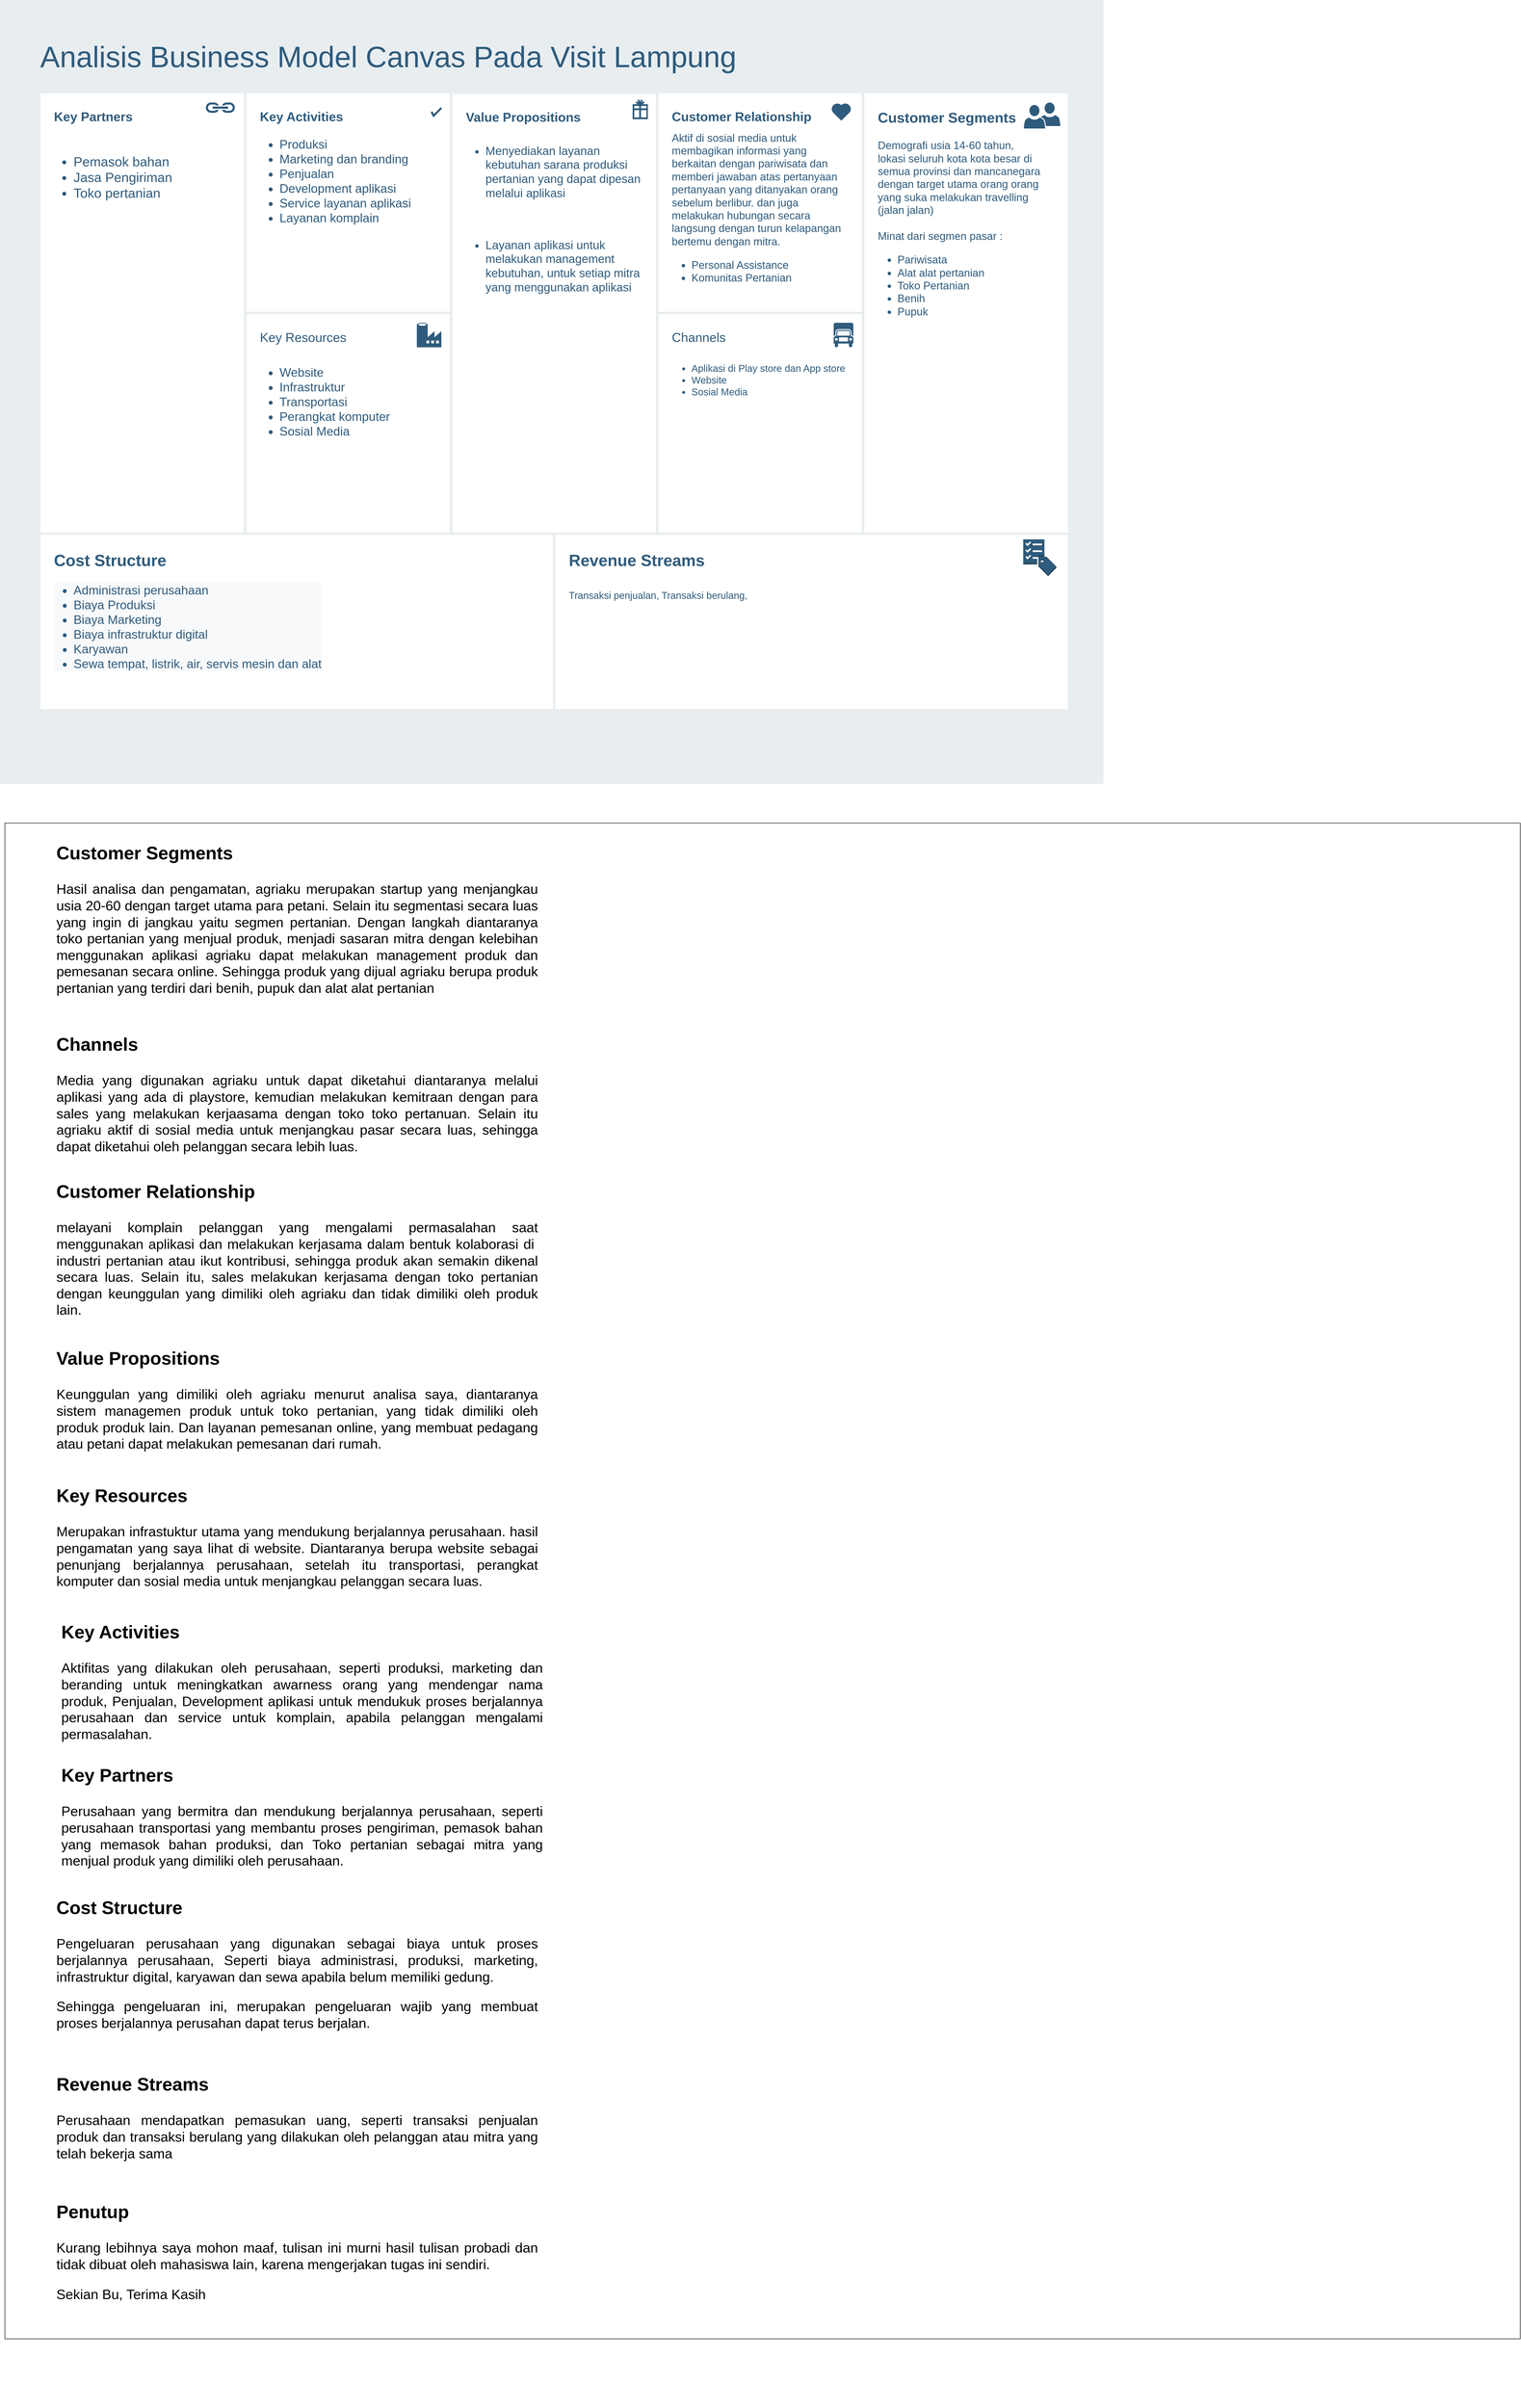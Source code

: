 <mxfile version="18.0.2" type="github" pages="2">
  <diagram id="07fea595-8f29-1299-0266-81d95cde20df" name="Page-1">
    <mxGraphModel dx="3376" dy="600" grid="1" gridSize="10" guides="1" tooltips="1" connect="1" arrows="1" fold="1" page="1" pageScale="1" pageWidth="1169" pageHeight="827" background="none" math="0" shadow="0">
      <root>
        <mxCell id="0" />
        <mxCell id="1" parent="0" />
        <mxCell id="698" value="" style="rounded=0;whiteSpace=wrap;html=1;shadow=0;labelBackgroundColor=none;strokeColor=none;strokeWidth=3;fillColor=#e8edf0;fontSize=60;fontColor=#2F5B7C;align=left;" parent="1" vertex="1">
          <mxGeometry x="-2290" y="32" width="2250" height="1598" as="geometry" />
        </mxCell>
        <mxCell id="699" value="&lt;div style=&quot;font-size: 26px&quot;&gt;&lt;font style=&quot;font-size: 26px&quot;&gt;&lt;b&gt;Customer Relationship&lt;/b&gt;&lt;/font&gt;&lt;/div&gt;&lt;div style=&quot;font-size: 22px&quot;&gt;&lt;font style=&quot;font-size: 22px&quot;&gt;&lt;div style=&quot;font-size: 12px&quot;&gt;&lt;br&gt;&lt;/div&gt;&lt;div&gt;&lt;font style=&quot;font-size: 22px&quot;&gt;Aktif di sosial media untuk membagikan informasi yang berkaitan dengan pariwisata dan&amp;nbsp; memberi jawaban atas pertanyaan pertanyaan yang ditanyakan orang sebelum berlibur. dan juga melakukan hubungan secara langsung dengan turun kelapangan bertemu dengan mitra.&amp;nbsp;&lt;/font&gt;&lt;/div&gt;&lt;/font&gt;&lt;/div&gt;&lt;div style=&quot;font-size: 22px&quot;&gt;&lt;ul&gt;&lt;li&gt;&lt;font style=&quot;font-size: 22px&quot;&gt;Personal Assistance&lt;/font&gt;&lt;/li&gt;&lt;li&gt;&lt;font style=&quot;font-size: 22px&quot;&gt;Komunitas Pertanian&lt;/font&gt;&lt;/li&gt;&lt;/ul&gt;&lt;/div&gt;" style="rounded=0;whiteSpace=wrap;html=1;shadow=0;labelBackgroundColor=none;strokeColor=#e8edf0;strokeWidth=5;fillColor=#ffffff;fontSize=12;fontColor=#2F5B7C;align=left;verticalAlign=top;spacing=30;" parent="1" vertex="1">
          <mxGeometry x="-950" y="220" width="420" height="450" as="geometry" />
        </mxCell>
        <mxCell id="700" value="&lt;font&gt;&lt;font style=&quot;font-size: 26px&quot;&gt;&lt;b&gt;Key Partners&lt;/b&gt;&lt;/font&gt;&lt;br&gt;&lt;/font&gt;&lt;font style=&quot;font-size: 27px&quot;&gt;&lt;br&gt;&lt;ul&gt;&lt;li&gt;&lt;font style=&quot;font-size: 27px&quot;&gt;Pemasok bahan&amp;nbsp;&lt;/font&gt;&lt;/li&gt;&lt;li&gt;&lt;font style=&quot;font-size: 27px&quot;&gt;Jasa Pengiriman&lt;/font&gt;&lt;/li&gt;&lt;li&gt;&lt;font style=&quot;font-size: 27px&quot;&gt;Toko pertanian&lt;/font&gt;&lt;/li&gt;&lt;/ul&gt;&lt;/font&gt;" style="rounded=0;whiteSpace=wrap;html=1;shadow=0;labelBackgroundColor=none;strokeColor=#e8edf0;strokeWidth=5;fillColor=#ffffff;fontSize=12;fontColor=#2F5B7C;align=left;verticalAlign=top;spacing=30;" parent="1" vertex="1">
          <mxGeometry x="-2210" y="220" width="420" height="900" as="geometry" />
        </mxCell>
        <mxCell id="701" value="&lt;font&gt;&lt;font style=&quot;font-size: 26px&quot;&gt;&lt;b&gt;Key Activities&lt;/b&gt;&lt;/font&gt;&lt;br&gt;&lt;/font&gt;&lt;font style=&quot;font-size: 25px&quot;&gt;&lt;ul&gt;&lt;li&gt;Produksi&lt;/li&gt;&lt;li&gt;Marketing dan branding&amp;nbsp;&lt;/li&gt;&lt;li&gt;Penjualan&lt;/li&gt;&lt;li&gt;Development aplikasi&lt;/li&gt;&lt;li&gt;Service layanan aplikasi&lt;/li&gt;&lt;li&gt;Layanan komplain&lt;/li&gt;&lt;/ul&gt;&lt;/font&gt;" style="rounded=0;whiteSpace=wrap;html=1;shadow=0;labelBackgroundColor=none;strokeColor=#e8edf0;strokeWidth=5;fillColor=#ffffff;fontSize=12;fontColor=#2F5B7C;align=left;verticalAlign=top;spacing=30;" parent="1" vertex="1">
          <mxGeometry x="-1790" y="220" width="420" height="450" as="geometry" />
        </mxCell>
        <mxCell id="702" value="&lt;div&gt;&lt;font style=&quot;font-size: 26px&quot;&gt;Key Resources&lt;/font&gt;&lt;/div&gt;&lt;div&gt;&lt;br&gt;&lt;/div&gt;&lt;div style=&quot;font-size: 25px&quot;&gt;&lt;ul&gt;&lt;li&gt;Website&lt;/li&gt;&lt;li&gt;Infrastruktur&amp;nbsp;&lt;/li&gt;&lt;li&gt;Transportasi&lt;/li&gt;&lt;li&gt;Perangkat komputer&lt;/li&gt;&lt;li&gt;Sosial Media&lt;/li&gt;&lt;/ul&gt;&lt;/div&gt;" style="rounded=0;whiteSpace=wrap;html=1;shadow=0;labelBackgroundColor=none;strokeColor=#e8edf0;strokeWidth=5;fillColor=#ffffff;fontSize=12;fontColor=#2F5B7C;align=left;verticalAlign=top;spacing=30;" parent="1" vertex="1">
          <mxGeometry x="-1790" y="670" width="420" height="450" as="geometry" />
        </mxCell>
        <mxCell id="703" value="&lt;div style=&quot;font-size: 26px&quot;&gt;&lt;font style=&quot;font-size: 26px&quot;&gt;&lt;b&gt;Value Propositions&lt;/b&gt;&lt;/font&gt;&lt;/div&gt;&lt;div&gt;&lt;br&gt;&lt;/div&gt;&lt;div style=&quot;font-size: 24px&quot;&gt;&lt;div&gt;&lt;div&gt;&lt;ul&gt;&lt;li&gt;Menyediakan layanan kebutuhan sarana produksi pertanian yang dapat dipesan melalui aplikasi&lt;/li&gt;&lt;/ul&gt;&lt;div&gt;&lt;br&gt;&lt;/div&gt;&lt;ul&gt;&lt;li&gt;Layanan aplikasi untuk melakukan management kebutuhan, untuk setiap mitra yang menggunakan aplikasi&lt;/li&gt;&lt;/ul&gt;&lt;/div&gt;&lt;div&gt;&lt;br&gt;&lt;/div&gt;&lt;/div&gt;&lt;/div&gt;" style="rounded=0;whiteSpace=wrap;html=1;shadow=0;labelBackgroundColor=none;strokeColor=#e8edf0;strokeWidth=5;fillColor=#ffffff;fontSize=12;fontColor=#2F5B7C;align=left;verticalAlign=top;spacing=30;" parent="1" vertex="1">
          <mxGeometry x="-1370" y="221" width="420" height="900" as="geometry" />
        </mxCell>
        <mxCell id="704" value="&lt;div style=&quot;font-size: 29px&quot;&gt;&lt;font style=&quot;font-size: 29px&quot;&gt;&lt;b&gt;Customer Segments&lt;/b&gt;&lt;/font&gt;&lt;/div&gt;&lt;div style=&quot;font-size: 22px&quot;&gt;&lt;div&gt;&lt;br&gt;&lt;/div&gt;&lt;div&gt;Demografi usia 14-60 tahun,&amp;nbsp;&lt;/div&gt;&lt;div&gt;lokasi seluruh kota kota besar di semua provinsi dan mancanegara&lt;/div&gt;&lt;div&gt;dengan target utama orang orang yang suka melakukan travelling (jalan jalan)&lt;/div&gt;&lt;div&gt;&lt;br&gt;&lt;/div&gt;&lt;div&gt;Minat dari segmen pasar :&lt;/div&gt;&lt;ul&gt;&lt;li&gt;&lt;span&gt;Pariwisata&lt;/span&gt;&lt;br&gt;&lt;/li&gt;&lt;li&gt;Alat alat pertanian&lt;/li&gt;&lt;li&gt;Toko Pertanian&lt;/li&gt;&lt;li&gt;Benih&lt;/li&gt;&lt;li&gt;Pupuk&lt;/li&gt;&lt;/ul&gt;&lt;/div&gt;" style="rounded=0;whiteSpace=wrap;html=1;shadow=0;labelBackgroundColor=none;strokeColor=#e8edf0;strokeWidth=5;fillColor=#ffffff;fontSize=12;fontColor=#2F5B7C;align=left;verticalAlign=top;spacing=30;" parent="1" vertex="1">
          <mxGeometry x="-530" y="220" width="420" height="900" as="geometry" />
        </mxCell>
        <mxCell id="705" value="&lt;div&gt;&lt;font style=&quot;font-size: 26px&quot;&gt;Channels&lt;/font&gt;&lt;/div&gt;&lt;div&gt;&lt;br&gt;&lt;/div&gt;&lt;div style=&quot;font-size: 20px&quot;&gt;&lt;ul&gt;&lt;li&gt;Aplikasi di Play store dan App store&lt;/li&gt;&lt;li&gt;Website&lt;/li&gt;&lt;li&gt;Sosial Media&lt;/li&gt;&lt;/ul&gt;&lt;/div&gt;&lt;div&gt;&lt;br&gt;&lt;/div&gt;&lt;div style=&quot;font-size: 10px&quot;&gt;&lt;br&gt;&lt;/div&gt;" style="rounded=0;whiteSpace=wrap;html=1;shadow=0;labelBackgroundColor=none;strokeColor=#e8edf0;strokeWidth=5;fillColor=#ffffff;fontSize=12;fontColor=#2F5B7C;align=left;verticalAlign=top;spacing=30;" parent="1" vertex="1">
          <mxGeometry x="-950" y="670" width="420" height="450" as="geometry" />
        </mxCell>
        <mxCell id="706" value="&lt;span style=&quot;font-size: 33px&quot;&gt;&lt;b&gt;Cost Structure&lt;/b&gt;&lt;/span&gt;&lt;br&gt;&lt;ul style=&quot;color: rgb(47 , 91 , 124) ; font-family: &amp;#34;helvetica&amp;#34; ; font-size: 25px ; font-style: normal ; font-weight: 400 ; letter-spacing: normal ; text-align: left ; text-indent: 0px ; text-transform: none ; word-spacing: 0px ; background-color: rgb(248 , 249 , 250)&quot;&gt;&lt;li&gt;&lt;span style=&quot;font-family: &amp;#34;helvetica&amp;#34; ; font-size: 25px&quot;&gt;Administrasi perusahaan&lt;/span&gt;&lt;/li&gt;&lt;li&gt;Biaya Produksi&lt;/li&gt;&lt;li&gt;Biaya Marketing&lt;/li&gt;&lt;li&gt;Biaya infrastruktur digital&lt;/li&gt;&lt;li&gt;Karyawan&lt;/li&gt;&lt;li&gt;Sewa tempat, listrik, air, servis mesin dan alat&lt;/li&gt;&lt;/ul&gt;" style="rounded=0;whiteSpace=wrap;html=1;shadow=0;labelBackgroundColor=none;strokeColor=#e8edf0;strokeWidth=5;fillColor=#ffffff;fontSize=12;fontColor=#2F5B7C;align=left;verticalAlign=top;spacing=30;" parent="1" vertex="1">
          <mxGeometry x="-2210" y="1120" width="1050" height="360" as="geometry" />
        </mxCell>
        <mxCell id="707" value="&lt;div style=&quot;font-size: 33px&quot;&gt;&lt;font style=&quot;font-size: 33px&quot;&gt;&lt;b&gt;Revenue Streams&lt;/b&gt;&lt;/font&gt;&lt;/div&gt;&lt;div style=&quot;font-size: 33px&quot;&gt;&lt;font style=&quot;font-size: 33px&quot;&gt;&lt;b&gt;&lt;br&gt;&lt;/b&gt;&lt;/font&gt;&lt;/div&gt;&lt;div&gt;&lt;font style=&quot;font-size: 20px&quot;&gt;Transaksi penjualan, Transaksi berulang,&amp;nbsp;&lt;/font&gt;&lt;/div&gt;" style="rounded=0;whiteSpace=wrap;html=1;shadow=0;labelBackgroundColor=none;strokeColor=#e8edf0;strokeWidth=5;fillColor=#ffffff;fontSize=12;fontColor=#2F5B7C;align=left;verticalAlign=top;spacing=30;" parent="1" vertex="1">
          <mxGeometry x="-1160" y="1120" width="1050" height="360" as="geometry" />
        </mxCell>
        <mxCell id="708" value="Analisis Business Model Canvas Pada Visit Lampung" style="text;html=1;resizable=0;points=[];autosize=1;align=left;verticalAlign=top;spacingTop=-4;fontSize=60;fontColor=#2F5B7C;" parent="1" vertex="1">
          <mxGeometry x="-2210" y="110" width="1440" height="70" as="geometry" />
        </mxCell>
        <mxCell id="709" value="" style="html=1;verticalLabelPosition=bottom;labelBackgroundColor=#ffffff;verticalAlign=top;shadow=0;dashed=0;strokeWidth=4;shape=mxgraph.ios7.misc.check;strokeColor=#2F5B7C;fillColor=#ffffff;gradientColor=none;fontSize=12;fontColor=#2F5B7C;align=left;" parent="1" vertex="1">
          <mxGeometry x="-1410" y="252" width="20" height="16" as="geometry" />
        </mxCell>
        <mxCell id="710" value="" style="shape=mxgraph.signs.travel.present;html=1;fillColor=#2F5B7C;strokeColor=none;verticalLabelPosition=bottom;verticalAlign=top;align=center;shadow=0;labelBackgroundColor=none;fontSize=12;fontColor=#2F5B7C;" parent="1" vertex="1">
          <mxGeometry x="-1000" y="235" width="31" height="40" as="geometry" />
        </mxCell>
        <mxCell id="711" value="" style="html=1;verticalLabelPosition=bottom;labelBackgroundColor=#ffffff;verticalAlign=top;strokeWidth=3;strokeColor=none;fillColor=#2F5B7C;shadow=0;dashed=0;shape=mxgraph.ios7.icons.heart;fontSize=12;fontColor=#2F5B7C;align=left;" parent="1" vertex="1">
          <mxGeometry x="-595.0" y="242" width="41" height="36" as="geometry" />
        </mxCell>
        <mxCell id="715" value="" style="shadow=0;dashed=0;html=1;strokeColor=none;labelPosition=center;verticalLabelPosition=bottom;verticalAlign=top;shape=mxgraph.mscae.cloud.data_factory;fillColor=#2F5B7C;labelBackgroundColor=none;fontSize=10;fontColor=#2F5B7C;align=left;" parent="1" vertex="1">
          <mxGeometry x="-1440" y="690" width="50" height="50" as="geometry" />
        </mxCell>
        <mxCell id="716" value="" style="shape=mxgraph.signs.transportation.truck_6;html=1;fillColor=#2F5B7C;strokeColor=none;verticalLabelPosition=bottom;verticalAlign=top;align=center;shadow=0;labelBackgroundColor=none;fontSize=10;fontColor=#2F5B7C;aspect=fixed;" parent="1" vertex="1">
          <mxGeometry x="-590" y="690" width="40" height="50" as="geometry" />
        </mxCell>
        <mxCell id="717" value="" style="shape=image;html=1;verticalAlign=top;verticalLabelPosition=bottom;labelBackgroundColor=#ffffff;imageAspect=0;aspect=fixed;image=https://cdn4.iconfinder.com/data/icons/evil-icons-user-interface/64/price-128.png;shadow=0;strokeColor=#e8edf0;strokeWidth=3;fillColor=#2F5B7C;gradientColor=none;fontSize=10;fontColor=#2F5B7C;align=left;" parent="1" vertex="1">
          <mxGeometry x="-1226" y="1140" width="58" height="58" as="geometry" />
        </mxCell>
        <mxCell id="718" value="" style="dashed=0;html=1;shape=mxgraph.aws3.checklist_cost;fillColor=#2F5B7C;gradientColor=none;shadow=0;labelBackgroundColor=none;strokeColor=none;strokeWidth=3;fontSize=10;fontColor=#2F5B7C;align=left;" parent="1" vertex="1">
          <mxGeometry x="-203.5" y="1131.5" width="67.5" height="75" as="geometry" />
        </mxCell>
        <mxCell id="719" value="" style="shadow=0;dashed=0;html=1;strokeColor=none;fillColor=#2F5B7C;labelPosition=center;verticalLabelPosition=bottom;verticalAlign=top;outlineConnect=0;shape=mxgraph.office.concepts.link;labelBackgroundColor=none;fontSize=10;fontColor=#000000;align=left;" parent="1" vertex="1">
          <mxGeometry x="-1871" y="241" width="61" height="21" as="geometry" />
        </mxCell>
        <mxCell id="720" value="" style="group" parent="1" vertex="1" connectable="0">
          <mxGeometry x="-203.5" y="245" width="69" height="50" as="geometry" />
        </mxCell>
        <mxCell id="721" value="" style="shadow=0;dashed=0;html=1;strokeColor=#FFFFFF;labelPosition=center;verticalLabelPosition=bottom;verticalAlign=top;outlineConnect=0;shape=mxgraph.office.users.user;fillColor=#2F5B7C;labelBackgroundColor=none;fontSize=10;fontColor=#000000;align=left;strokeWidth=2;" parent="720" vertex="1">
          <mxGeometry x="31" y="-5" width="46" height="50" as="geometry" />
        </mxCell>
        <mxCell id="722" value="" style="shadow=0;dashed=0;html=1;strokeColor=#FFFFFF;labelPosition=center;verticalLabelPosition=bottom;verticalAlign=top;outlineConnect=0;shape=mxgraph.office.users.user;fillColor=#2F5B7C;labelBackgroundColor=none;fontSize=10;fontColor=#000000;align=left;strokeWidth=2;" parent="720" vertex="1">
          <mxGeometry width="46" height="50" as="geometry" />
        </mxCell>
        <mxCell id="HY5Q05fZ0Q8CobSA3AkG-749" value="" style="whiteSpace=wrap;html=1;aspect=fixed;fontSize=28;" parent="1" vertex="1">
          <mxGeometry x="-2280" y="1710" width="3090" height="3090" as="geometry" />
        </mxCell>
        <mxCell id="HY5Q05fZ0Q8CobSA3AkG-745" value="&lt;h1&gt;&lt;/h1&gt;&lt;h2&gt;&lt;font style=&quot;font-size: 37px&quot;&gt;Customer Segments&lt;/font&gt;&lt;/h2&gt;&lt;p style=&quot;text-align: justify&quot;&gt;&lt;font style=&quot;font-size: 28px&quot;&gt;Hasil analisa dan pengamatan, agriaku merupakan startup yang menjangkau usia 20-60 dengan target utama para petani. Selain itu segmentasi secara luas yang ingin di jangkau yaitu segmen pertanian. Dengan langkah diantaranya toko pertanian yang menjual produk, menjadi sasaran mitra dengan kelebihan menggunakan aplikasi agriaku dapat melakukan management produk dan pemesanan secara online. Sehingga produk yang dijual agriaku berupa produk pertanian yang terdiri dari benih, pupuk dan alat alat pertanian&lt;/font&gt;&lt;/p&gt;" style="text;html=1;strokeColor=none;fillColor=none;spacing=5;spacingTop=-20;whiteSpace=wrap;overflow=hidden;rounded=0;fontSize=27;" parent="1" vertex="1">
          <mxGeometry x="-2180" y="1720" width="990" height="450" as="geometry" />
        </mxCell>
        <mxCell id="HY5Q05fZ0Q8CobSA3AkG-750" value="&lt;h1&gt;&lt;/h1&gt;&lt;h2&gt;&lt;span style=&quot;font-size: 37px&quot;&gt;Channels&lt;/span&gt;&lt;/h2&gt;&lt;p style=&quot;text-align: justify&quot;&gt;&lt;font style=&quot;font-size: 28px&quot;&gt;Media yang digunakan agriaku untuk dapat diketahui diantaranya melalui aplikasi yang ada di playstore, kemudian melakukan kemitraan dengan para sales yang melakukan kerjaasama dengan toko toko pertanuan. Selain itu agriaku aktif di sosial media untuk menjangkau pasar secara luas, sehingga dapat diketahui oleh pelanggan secara lebih luas.&lt;/font&gt;&lt;/p&gt;" style="text;html=1;strokeColor=none;fillColor=none;spacing=5;spacingTop=-20;whiteSpace=wrap;overflow=hidden;rounded=0;fontSize=27;" parent="1" vertex="1">
          <mxGeometry x="-2180" y="2110" width="990" height="450" as="geometry" />
        </mxCell>
        <mxCell id="HY5Q05fZ0Q8CobSA3AkG-751" value="&lt;h1&gt;&lt;/h1&gt;&lt;h2&gt;&lt;span style=&quot;font-size: 37px&quot;&gt;Customer Relationship&lt;/span&gt;&lt;/h2&gt;&lt;p style=&quot;text-align: justify&quot;&gt;&lt;font style=&quot;font-size: 28px&quot;&gt;melayani komplain pelanggan yang mengalami permasalahan saat menggunakan aplikasi dan melakukan kerjasama dalam bentuk kolaborasi di&amp;nbsp; industri pertanian atau ikut kontribusi, sehingga produk akan semakin dikenal secara luas. Selain itu, sales melakukan kerjasama dengan toko pertanian dengan keunggulan yang dimiliki oleh agriaku dan tidak dimiliki oleh produk lain.&lt;/font&gt;&lt;/p&gt;" style="text;html=1;strokeColor=none;fillColor=none;spacing=5;spacingTop=-20;whiteSpace=wrap;overflow=hidden;rounded=0;fontSize=27;" parent="1" vertex="1">
          <mxGeometry x="-2180" y="2410" width="990" height="450" as="geometry" />
        </mxCell>
        <mxCell id="HY5Q05fZ0Q8CobSA3AkG-752" value="&lt;h1&gt;&lt;/h1&gt;&lt;h2&gt;&lt;span style=&quot;font-size: 37px&quot;&gt;Value Propositions&lt;/span&gt;&lt;/h2&gt;&lt;p style=&quot;text-align: justify&quot;&gt;&lt;font style=&quot;font-size: 28px&quot;&gt;Keunggulan yang dimiliki oleh agriaku menurut analisa saya, diantaranya sistem managemen produk untuk toko pertanian, yang tidak dimiliki oleh produk produk lain. Dan layanan pemesanan online, yang membuat pedagang atau petani dapat melakukan pemesanan dari rumah.&lt;/font&gt;&lt;/p&gt;" style="text;html=1;strokeColor=none;fillColor=none;spacing=5;spacingTop=-20;whiteSpace=wrap;overflow=hidden;rounded=0;fontSize=27;" parent="1" vertex="1">
          <mxGeometry x="-2180" y="2750" width="990" height="450" as="geometry" />
        </mxCell>
        <mxCell id="vTqbYKENAl_09KNuzLCA-722" value="&lt;h1&gt;&lt;/h1&gt;&lt;h2&gt;&lt;span style=&quot;font-size: 37px&quot;&gt;Key Resources&lt;/span&gt;&lt;/h2&gt;&lt;p style=&quot;text-align: justify&quot;&gt;&lt;font style=&quot;font-size: 28px&quot;&gt;Merupakan infrastuktur utama yang mendukung berjalannya perusahaan. hasil pengamatan yang saya lihat di website. Diantaranya berupa website sebagai penunjang berjalannya perusahaan, setelah itu transportasi, perangkat komputer dan sosial media untuk menjangkau pelanggan secara luas.&lt;/font&gt;&lt;/p&gt;" style="text;html=1;strokeColor=none;fillColor=none;spacing=5;spacingTop=-20;whiteSpace=wrap;overflow=hidden;rounded=0;fontSize=27;" parent="1" vertex="1">
          <mxGeometry x="-2180" y="3030" width="990" height="450" as="geometry" />
        </mxCell>
        <mxCell id="vTqbYKENAl_09KNuzLCA-723" value="&lt;h1&gt;&lt;/h1&gt;&lt;h2&gt;&lt;span style=&quot;font-size: 37px&quot;&gt;Key Activities&lt;/span&gt;&lt;/h2&gt;&lt;p style=&quot;text-align: justify&quot;&gt;&lt;span style=&quot;font-size: 28px&quot;&gt;Aktifitas yang dilakukan oleh perusahaan, seperti produksi, marketing dan beranding untuk meningkatkan awarness orang yang mendengar nama produk, Penjualan, Development aplikasi untuk mendukuk proses berjalannya perusahaan dan service untuk komplain, apabila pelanggan mengalami permasalahan.&lt;/span&gt;&lt;/p&gt;" style="text;html=1;strokeColor=none;fillColor=none;spacing=5;spacingTop=-20;whiteSpace=wrap;overflow=hidden;rounded=0;fontSize=27;" parent="1" vertex="1">
          <mxGeometry x="-2170" y="3308" width="990" height="450" as="geometry" />
        </mxCell>
        <mxCell id="vTqbYKENAl_09KNuzLCA-724" value="&lt;h1&gt;&lt;/h1&gt;&lt;h2&gt;&lt;span style=&quot;font-size: 37px&quot;&gt;Key Partners&lt;/span&gt;&lt;/h2&gt;&lt;p style=&quot;text-align: justify&quot;&gt;&lt;span style=&quot;font-size: 28px&quot;&gt;Perusahaan yang bermitra dan mendukung berjalannya perusahaan, seperti perusahaan transportasi yang membantu proses pengiriman, pemasok bahan yang memasok bahan produksi, dan Toko pertanian sebagai mitra yang menjual produk yang dimiliki oleh perusahaan.&lt;/span&gt;&lt;/p&gt;" style="text;html=1;strokeColor=none;fillColor=none;spacing=5;spacingTop=-20;whiteSpace=wrap;overflow=hidden;rounded=0;fontSize=27;" parent="1" vertex="1">
          <mxGeometry x="-2170" y="3600" width="990" height="450" as="geometry" />
        </mxCell>
        <mxCell id="vTqbYKENAl_09KNuzLCA-725" value="&lt;h1&gt;&lt;/h1&gt;&lt;h2&gt;&lt;span style=&quot;font-size: 37px&quot;&gt;Cost Structure&lt;/span&gt;&lt;/h2&gt;&lt;p style=&quot;text-align: justify&quot;&gt;&lt;span style=&quot;font-size: 28px&quot;&gt;Pengeluaran perusahaan yang digunakan sebagai biaya untuk proses berjalannya perusahaan, Seperti biaya administrasi, produksi, marketing, infrastruktur digital, karyawan dan sewa apabila belum memiliki gedung.&amp;nbsp;&lt;/span&gt;&lt;/p&gt;&lt;p style=&quot;text-align: justify&quot;&gt;&lt;span style=&quot;font-size: 28px&quot;&gt;Sehingga pengeluaran ini, merupakan pengeluaran wajib yang membuat proses berjalannya perusahan dapat terus berjalan.&lt;/span&gt;&lt;/p&gt;" style="text;html=1;strokeColor=none;fillColor=none;spacing=5;spacingTop=-20;whiteSpace=wrap;overflow=hidden;rounded=0;fontSize=27;" parent="1" vertex="1">
          <mxGeometry x="-2180" y="3870" width="990" height="450" as="geometry" />
        </mxCell>
        <mxCell id="vTqbYKENAl_09KNuzLCA-726" value="&lt;h1&gt;&lt;/h1&gt;&lt;h2&gt;&lt;span style=&quot;font-size: 37px&quot;&gt;Revenue Streams&lt;/span&gt;&lt;/h2&gt;&lt;p style=&quot;text-align: justify&quot;&gt;&lt;span style=&quot;font-size: 28px&quot;&gt;Perusahaan mendapatkan pemasukan uang, seperti transaksi penjualan produk dan transaksi berulang yang dilakukan oleh pelanggan atau mitra yang telah bekerja sama&lt;/span&gt;&lt;/p&gt;" style="text;html=1;strokeColor=none;fillColor=none;spacing=5;spacingTop=-20;whiteSpace=wrap;overflow=hidden;rounded=0;fontSize=27;" parent="1" vertex="1">
          <mxGeometry x="-2180" y="4230" width="990" height="450" as="geometry" />
        </mxCell>
        <mxCell id="vTqbYKENAl_09KNuzLCA-727" value="&lt;h1&gt;&lt;/h1&gt;&lt;h2&gt;&lt;span style=&quot;font-size: 37px&quot;&gt;Penutup&lt;/span&gt;&lt;/h2&gt;&lt;p style=&quot;text-align: justify&quot;&gt;&lt;span style=&quot;font-size: 28px&quot;&gt;Kurang lebihnya saya mohon maaf, tulisan ini murni hasil tulisan probadi dan tidak dibuat oleh mahasiswa lain, karena mengerjakan tugas ini sendiri.&lt;/span&gt;&lt;/p&gt;&lt;p style=&quot;text-align: justify&quot;&gt;&lt;span style=&quot;font-size: 28px&quot;&gt;Sekian Bu, Terima Kasih&lt;/span&gt;&lt;/p&gt;" style="text;html=1;strokeColor=none;fillColor=none;spacing=5;spacingTop=-20;whiteSpace=wrap;overflow=hidden;rounded=0;fontSize=27;" parent="1" vertex="1">
          <mxGeometry x="-2180" y="4490" width="990" height="450" as="geometry" />
        </mxCell>
      </root>
    </mxGraphModel>
  </diagram>
  <diagram id="dAMCpCF_8WOn_LogszwF" name="Page-2">
    <mxGraphModel dx="1082" dy="638" grid="1" gridSize="10" guides="1" tooltips="1" connect="1" arrows="1" fold="1" page="1" pageScale="1" pageWidth="827" pageHeight="1169" math="0" shadow="0">
      <root>
        <mxCell id="0" />
        <mxCell id="1" parent="0" />
      </root>
    </mxGraphModel>
  </diagram>
</mxfile>
